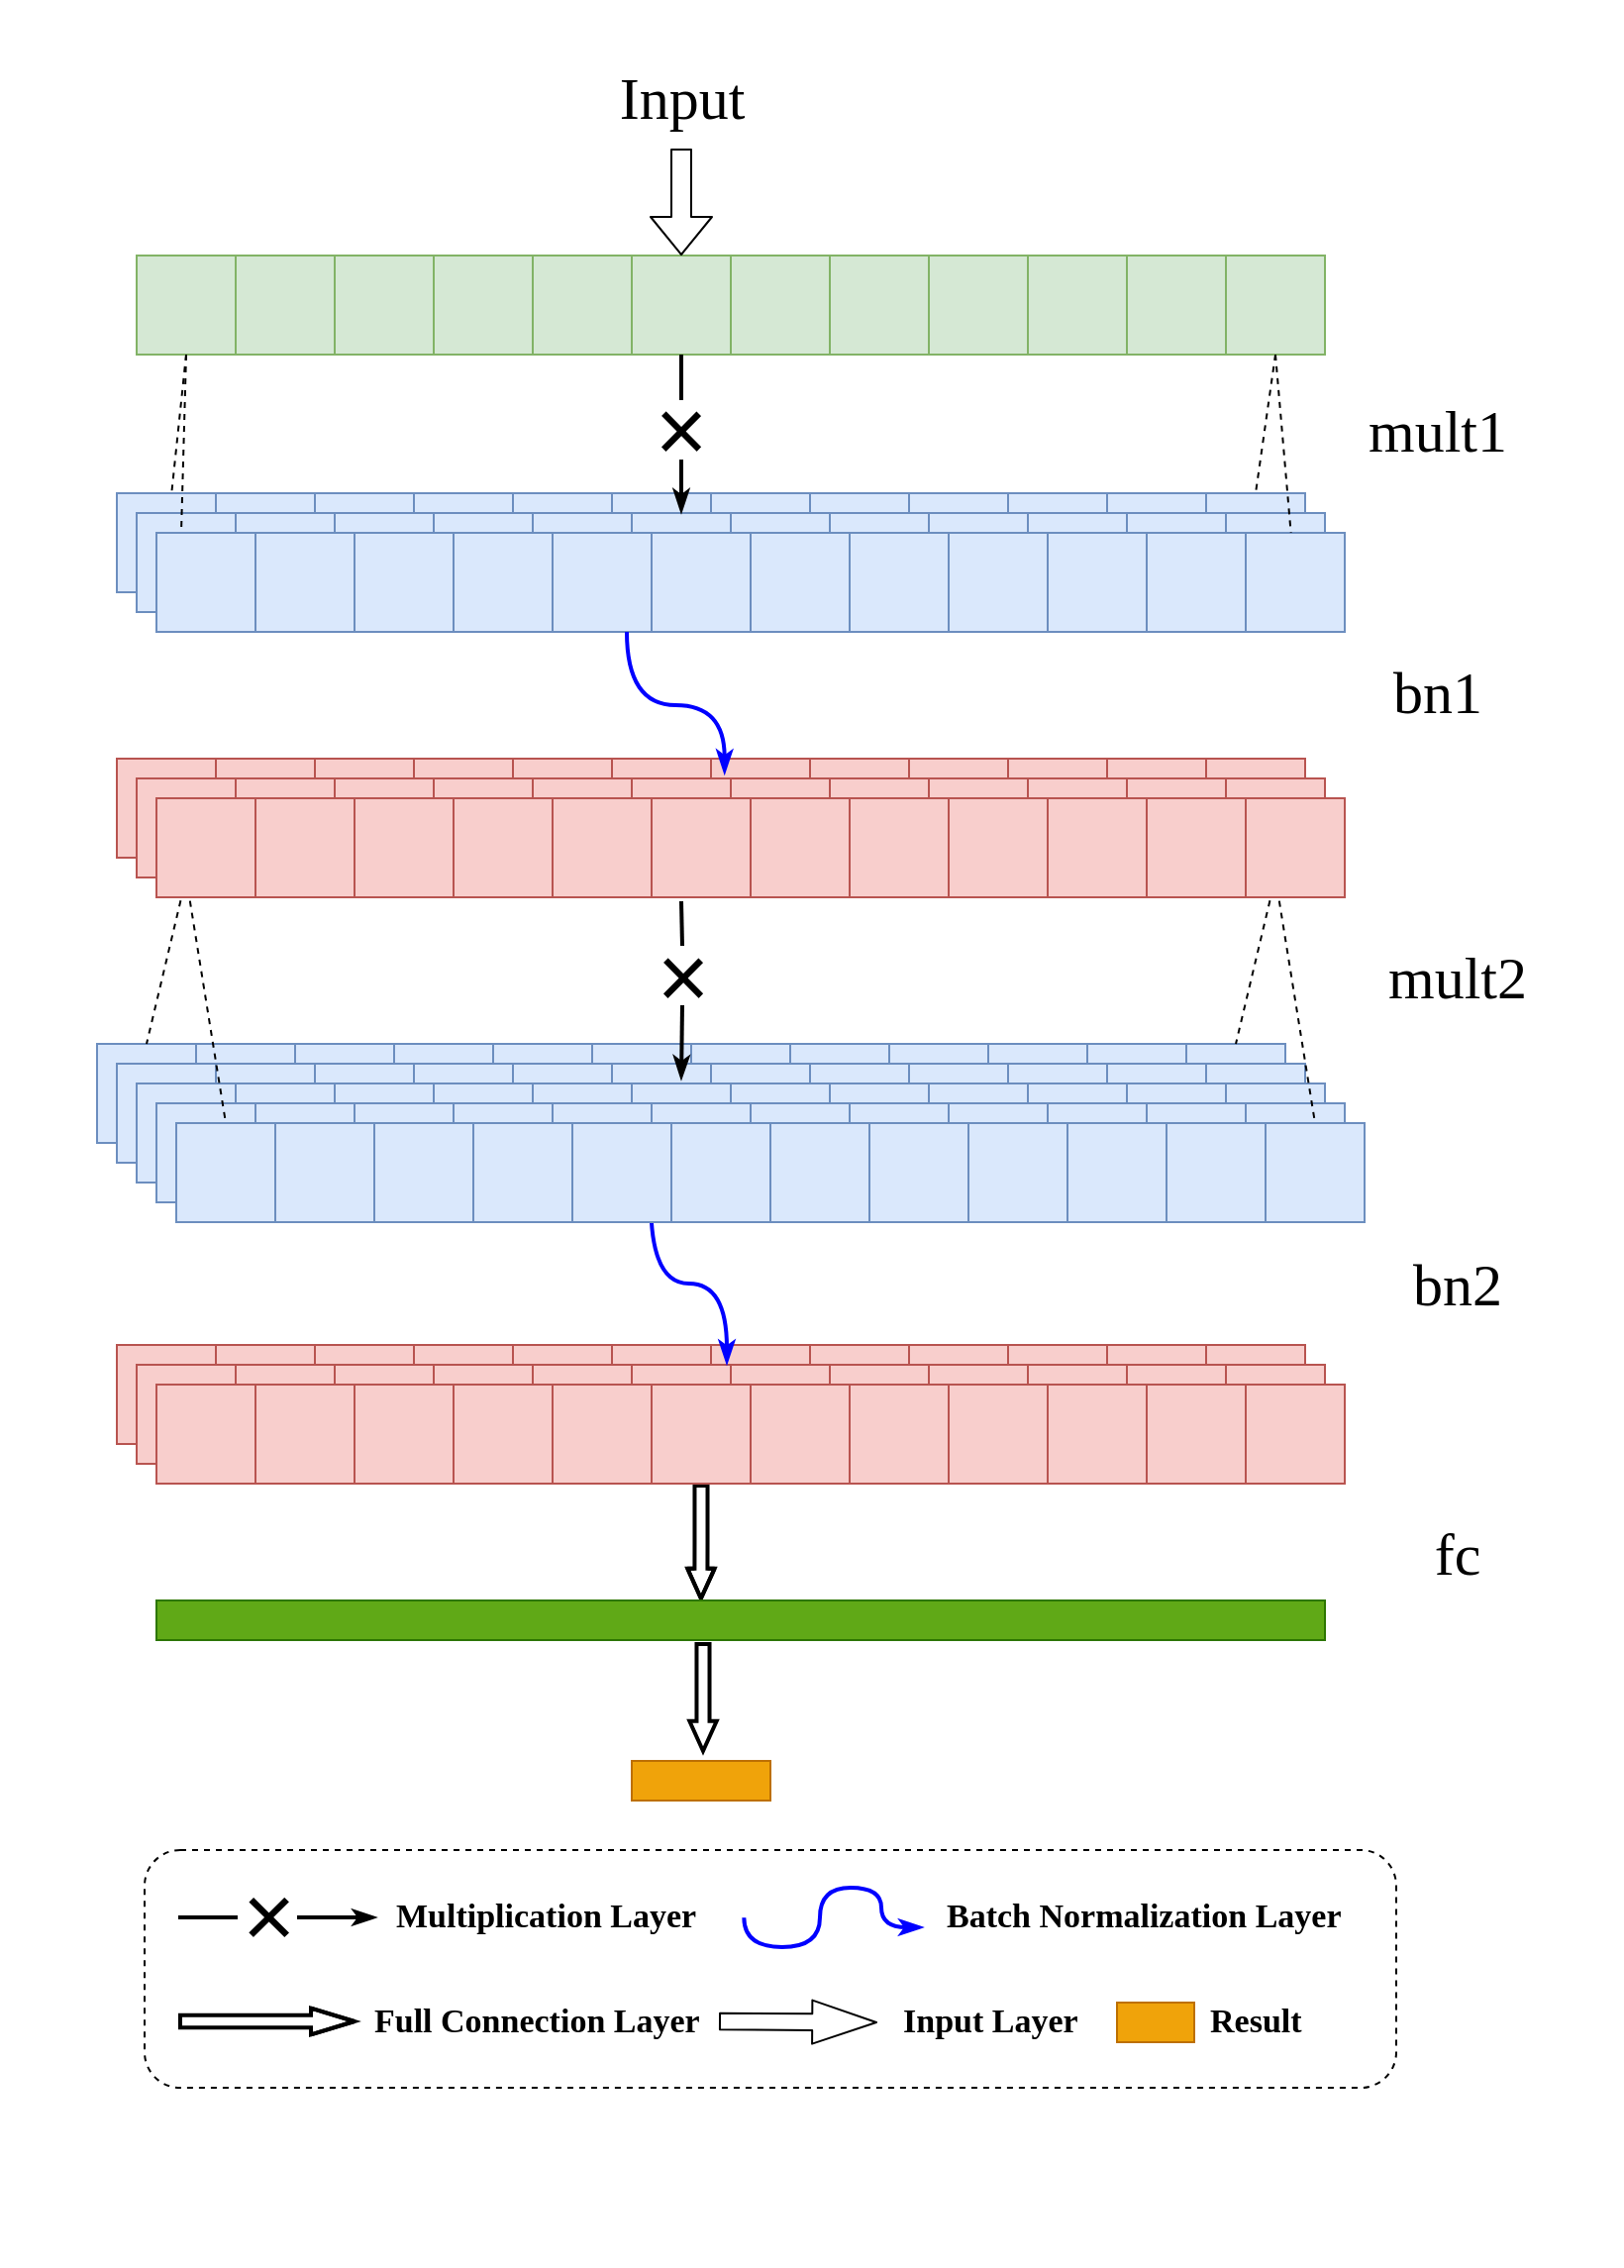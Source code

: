 <mxfile version="10.6.8" type="github"><diagram id="c7hvyxZpMTyw9HyhRXOh" name="Page-1"><mxGraphModel dx="3150" dy="1192" grid="1" gridSize="10" guides="1" tooltips="1" connect="1" arrows="1" fold="1" page="1" pageScale="1" pageWidth="827" pageHeight="1169" background="#FFFFFF" math="0" shadow="0"><root><mxCell id="0"/><mxCell id="1" parent="0"/><mxCell id="T_7J-F0nMoTV5mrIPpiA-1" value="" style="rounded=0;whiteSpace=wrap;html=1;fontFamily=Times New Roman;fontSize=30;align=center;strokeColor=none;" parent="1" vertex="1"><mxGeometry x="-823" y="15" width="819" height="1144" as="geometry"/></mxCell><mxCell id="bkXV8EflNTgjKdjGCSBv-1" value="" style="rounded=1;whiteSpace=wrap;html=1;dashed=1;" vertex="1" parent="1"><mxGeometry x="-750" y="949" width="632" height="120" as="geometry"/></mxCell><mxCell id="ElHOxTtJ9Sg_juSngrBW-545" value="" style="rounded=0;whiteSpace=wrap;html=1;fillColor=#dae8fc;strokeColor=#6c8ebf;" parent="1" vertex="1"><mxGeometry x="-774" y="542" width="50" height="50" as="geometry"/></mxCell><mxCell id="ElHOxTtJ9Sg_juSngrBW-546" value="" style="rounded=0;whiteSpace=wrap;html=1;fillColor=#dae8fc;strokeColor=#6c8ebf;" parent="1" vertex="1"><mxGeometry x="-724" y="542" width="50" height="50" as="geometry"/></mxCell><mxCell id="ElHOxTtJ9Sg_juSngrBW-547" value="" style="rounded=0;whiteSpace=wrap;html=1;fillColor=#dae8fc;strokeColor=#6c8ebf;" parent="1" vertex="1"><mxGeometry x="-674" y="542" width="50" height="50" as="geometry"/></mxCell><mxCell id="ElHOxTtJ9Sg_juSngrBW-548" value="" style="rounded=0;whiteSpace=wrap;html=1;fillColor=#dae8fc;strokeColor=#6c8ebf;" parent="1" vertex="1"><mxGeometry x="-624" y="542" width="50" height="50" as="geometry"/></mxCell><mxCell id="ElHOxTtJ9Sg_juSngrBW-549" value="" style="rounded=0;whiteSpace=wrap;html=1;fillColor=#dae8fc;strokeColor=#6c8ebf;" parent="1" vertex="1"><mxGeometry x="-574" y="542" width="50" height="50" as="geometry"/></mxCell><mxCell id="ElHOxTtJ9Sg_juSngrBW-550" value="" style="rounded=0;whiteSpace=wrap;html=1;fillColor=#dae8fc;strokeColor=#6c8ebf;" parent="1" vertex="1"><mxGeometry x="-524" y="542" width="50" height="50" as="geometry"/></mxCell><mxCell id="ElHOxTtJ9Sg_juSngrBW-551" value="" style="rounded=0;whiteSpace=wrap;html=1;fillColor=#dae8fc;strokeColor=#6c8ebf;" parent="1" vertex="1"><mxGeometry x="-474" y="542" width="50" height="50" as="geometry"/></mxCell><mxCell id="ElHOxTtJ9Sg_juSngrBW-552" value="" style="rounded=0;whiteSpace=wrap;html=1;fillColor=#dae8fc;strokeColor=#6c8ebf;" parent="1" vertex="1"><mxGeometry x="-424" y="542" width="50" height="50" as="geometry"/></mxCell><mxCell id="ElHOxTtJ9Sg_juSngrBW-553" value="" style="rounded=0;whiteSpace=wrap;html=1;fillColor=#dae8fc;strokeColor=#6c8ebf;" parent="1" vertex="1"><mxGeometry x="-374" y="542" width="50" height="50" as="geometry"/></mxCell><mxCell id="ElHOxTtJ9Sg_juSngrBW-554" value="" style="rounded=0;whiteSpace=wrap;html=1;fillColor=#dae8fc;strokeColor=#6c8ebf;" parent="1" vertex="1"><mxGeometry x="-324" y="542" width="50" height="50" as="geometry"/></mxCell><mxCell id="ElHOxTtJ9Sg_juSngrBW-555" value="" style="rounded=0;whiteSpace=wrap;html=1;fillColor=#dae8fc;strokeColor=#6c8ebf;" parent="1" vertex="1"><mxGeometry x="-274" y="542" width="50" height="50" as="geometry"/></mxCell><mxCell id="ElHOxTtJ9Sg_juSngrBW-556" value="" style="rounded=0;whiteSpace=wrap;html=1;fillColor=#dae8fc;strokeColor=#6c8ebf;" parent="1" vertex="1"><mxGeometry x="-224" y="542" width="50" height="50" as="geometry"/></mxCell><mxCell id="ElHOxTtJ9Sg_juSngrBW-255" style="edgeStyle=none;rounded=0;orthogonalLoop=1;jettySize=auto;html=1;exitX=0.5;exitY=1;exitDx=0;exitDy=0;entryX=0.5;entryY=0;entryDx=0;entryDy=0;endArrow=none;endFill=0;strokeWidth=1;fontSize=45;dashed=1;" parent="1" source="ElHOxTtJ9Sg_juSngrBW-233" edge="1" target="ElHOxTtJ9Sg_juSngrBW-556"><mxGeometry relative="1" as="geometry"><mxPoint x="-163.833" y="488.667" as="sourcePoint"/><mxPoint x="-183.833" y="613.667" as="targetPoint"/></mxGeometry></mxCell><mxCell id="ElHOxTtJ9Sg_juSngrBW-253" style="edgeStyle=none;rounded=0;orthogonalLoop=1;jettySize=auto;html=1;exitX=0.5;exitY=1;exitDx=0;exitDy=0;endArrow=none;endFill=0;strokeWidth=1;fontSize=45;dashed=1;entryX=0.5;entryY=0;entryDx=0;entryDy=0;" parent="1" source="ElHOxTtJ9Sg_juSngrBW-222" target="ElHOxTtJ9Sg_juSngrBW-545" edge="1"><mxGeometry relative="1" as="geometry"><mxPoint x="-709.333" y="503.667" as="sourcePoint"/><mxPoint x="-754" y="584" as="targetPoint"/></mxGeometry></mxCell><mxCell id="ElHOxTtJ9Sg_juSngrBW-71" style="edgeStyle=none;rounded=0;orthogonalLoop=1;jettySize=auto;html=1;exitX=0.5;exitY=1;exitDx=0;exitDy=0;dashed=1;endArrow=none;endFill=0;strokeWidth=1;fontSize=45;" parent="1" source="ElHOxTtJ9Sg_juSngrBW-1" target="ElHOxTtJ9Sg_juSngrBW-13" edge="1"><mxGeometry relative="1" as="geometry"/></mxCell><mxCell id="ElHOxTtJ9Sg_juSngrBW-1" value="" style="rounded=0;whiteSpace=wrap;html=1;fillColor=#d5e8d4;strokeColor=#82b366;" parent="1" vertex="1"><mxGeometry x="-754" y="144" width="50" height="50" as="geometry"/></mxCell><mxCell id="ElHOxTtJ9Sg_juSngrBW-2" value="" style="rounded=0;whiteSpace=wrap;html=1;fillColor=#d5e8d4;strokeColor=#82b366;" parent="1" vertex="1"><mxGeometry x="-704" y="144" width="50" height="50" as="geometry"/></mxCell><mxCell id="ElHOxTtJ9Sg_juSngrBW-3" value="" style="rounded=0;whiteSpace=wrap;html=1;fillColor=#d5e8d4;strokeColor=#82b366;" parent="1" vertex="1"><mxGeometry x="-654" y="144" width="50" height="50" as="geometry"/></mxCell><mxCell id="ElHOxTtJ9Sg_juSngrBW-4" value="" style="rounded=0;whiteSpace=wrap;html=1;fillColor=#d5e8d4;strokeColor=#82b366;" parent="1" vertex="1"><mxGeometry x="-604" y="144" width="50" height="50" as="geometry"/></mxCell><mxCell id="ElHOxTtJ9Sg_juSngrBW-5" value="" style="rounded=0;whiteSpace=wrap;html=1;fillColor=#d5e8d4;strokeColor=#82b366;" parent="1" vertex="1"><mxGeometry x="-554" y="144" width="50" height="50" as="geometry"/></mxCell><mxCell id="ElHOxTtJ9Sg_juSngrBW-6" value="" style="rounded=0;whiteSpace=wrap;html=1;fillColor=#d5e8d4;strokeColor=#82b366;" parent="1" vertex="1"><mxGeometry x="-504" y="144" width="50" height="50" as="geometry"/></mxCell><mxCell id="ElHOxTtJ9Sg_juSngrBW-7" value="" style="rounded=0;whiteSpace=wrap;html=1;fillColor=#d5e8d4;strokeColor=#82b366;" parent="1" vertex="1"><mxGeometry x="-454" y="144" width="50" height="50" as="geometry"/></mxCell><mxCell id="ElHOxTtJ9Sg_juSngrBW-8" value="" style="rounded=0;whiteSpace=wrap;html=1;fillColor=#d5e8d4;strokeColor=#82b366;" parent="1" vertex="1"><mxGeometry x="-404" y="144" width="50" height="50" as="geometry"/></mxCell><mxCell id="ElHOxTtJ9Sg_juSngrBW-9" value="" style="rounded=0;whiteSpace=wrap;html=1;fillColor=#d5e8d4;strokeColor=#82b366;" parent="1" vertex="1"><mxGeometry x="-354" y="144" width="50" height="50" as="geometry"/></mxCell><mxCell id="ElHOxTtJ9Sg_juSngrBW-10" value="" style="rounded=0;whiteSpace=wrap;html=1;fillColor=#d5e8d4;strokeColor=#82b366;" parent="1" vertex="1"><mxGeometry x="-304" y="144" width="50" height="50" as="geometry"/></mxCell><mxCell id="ElHOxTtJ9Sg_juSngrBW-11" value="" style="rounded=0;whiteSpace=wrap;html=1;fillColor=#d5e8d4;strokeColor=#82b366;" parent="1" vertex="1"><mxGeometry x="-254" y="144" width="50" height="50" as="geometry"/></mxCell><mxCell id="ElHOxTtJ9Sg_juSngrBW-73" style="edgeStyle=none;rounded=0;orthogonalLoop=1;jettySize=auto;html=1;exitX=0.5;exitY=1;exitDx=0;exitDy=0;entryX=0.5;entryY=0;entryDx=0;entryDy=0;dashed=1;endArrow=none;endFill=0;strokeWidth=1;fontSize=45;" parent="1" source="ElHOxTtJ9Sg_juSngrBW-12" target="ElHOxTtJ9Sg_juSngrBW-24" edge="1"><mxGeometry relative="1" as="geometry"/></mxCell><mxCell id="ElHOxTtJ9Sg_juSngrBW-12" value="" style="rounded=0;whiteSpace=wrap;html=1;fillColor=#d5e8d4;strokeColor=#82b366;" parent="1" vertex="1"><mxGeometry x="-204" y="144" width="50" height="50" as="geometry"/></mxCell><mxCell id="ElHOxTtJ9Sg_juSngrBW-13" value="" style="rounded=0;whiteSpace=wrap;html=1;fillColor=#dae8fc;strokeColor=#6c8ebf;" parent="1" vertex="1"><mxGeometry x="-764" y="264" width="50" height="50" as="geometry"/></mxCell><mxCell id="ElHOxTtJ9Sg_juSngrBW-14" value="" style="rounded=0;whiteSpace=wrap;html=1;fillColor=#dae8fc;strokeColor=#6c8ebf;" parent="1" vertex="1"><mxGeometry x="-714" y="264" width="50" height="50" as="geometry"/></mxCell><mxCell id="ElHOxTtJ9Sg_juSngrBW-15" value="" style="rounded=0;whiteSpace=wrap;html=1;fillColor=#dae8fc;strokeColor=#6c8ebf;" parent="1" vertex="1"><mxGeometry x="-664" y="264" width="50" height="50" as="geometry"/></mxCell><mxCell id="ElHOxTtJ9Sg_juSngrBW-16" value="" style="rounded=0;whiteSpace=wrap;html=1;fillColor=#dae8fc;strokeColor=#6c8ebf;" parent="1" vertex="1"><mxGeometry x="-614" y="264" width="50" height="50" as="geometry"/></mxCell><mxCell id="ElHOxTtJ9Sg_juSngrBW-17" value="" style="rounded=0;whiteSpace=wrap;html=1;fillColor=#dae8fc;strokeColor=#6c8ebf;" parent="1" vertex="1"><mxGeometry x="-564" y="264" width="50" height="50" as="geometry"/></mxCell><mxCell id="ElHOxTtJ9Sg_juSngrBW-18" value="" style="rounded=0;whiteSpace=wrap;html=1;fillColor=#dae8fc;strokeColor=#6c8ebf;" parent="1" vertex="1"><mxGeometry x="-514" y="264" width="50" height="50" as="geometry"/></mxCell><mxCell id="ElHOxTtJ9Sg_juSngrBW-19" value="" style="rounded=0;whiteSpace=wrap;html=1;fillColor=#dae8fc;strokeColor=#6c8ebf;" parent="1" vertex="1"><mxGeometry x="-464" y="264" width="50" height="50" as="geometry"/></mxCell><mxCell id="ElHOxTtJ9Sg_juSngrBW-20" value="" style="rounded=0;whiteSpace=wrap;html=1;fillColor=#dae8fc;strokeColor=#6c8ebf;" parent="1" vertex="1"><mxGeometry x="-414" y="264" width="50" height="50" as="geometry"/></mxCell><mxCell id="ElHOxTtJ9Sg_juSngrBW-21" value="" style="rounded=0;whiteSpace=wrap;html=1;fillColor=#dae8fc;strokeColor=#6c8ebf;" parent="1" vertex="1"><mxGeometry x="-364" y="264" width="50" height="50" as="geometry"/></mxCell><mxCell id="ElHOxTtJ9Sg_juSngrBW-22" value="" style="rounded=0;whiteSpace=wrap;html=1;fillColor=#dae8fc;strokeColor=#6c8ebf;" parent="1" vertex="1"><mxGeometry x="-314" y="264" width="50" height="50" as="geometry"/></mxCell><mxCell id="ElHOxTtJ9Sg_juSngrBW-23" value="" style="rounded=0;whiteSpace=wrap;html=1;fillColor=#dae8fc;strokeColor=#6c8ebf;" parent="1" vertex="1"><mxGeometry x="-264" y="264" width="50" height="50" as="geometry"/></mxCell><mxCell id="ElHOxTtJ9Sg_juSngrBW-24" value="" style="rounded=0;whiteSpace=wrap;html=1;fillColor=#dae8fc;strokeColor=#6c8ebf;" parent="1" vertex="1"><mxGeometry x="-214" y="264" width="50" height="50" as="geometry"/></mxCell><mxCell id="ElHOxTtJ9Sg_juSngrBW-25" value="" style="rounded=0;whiteSpace=wrap;html=1;fillColor=#dae8fc;strokeColor=#6c8ebf;" parent="1" vertex="1"><mxGeometry x="-754" y="274" width="50" height="50" as="geometry"/></mxCell><mxCell id="ElHOxTtJ9Sg_juSngrBW-26" value="" style="rounded=0;whiteSpace=wrap;html=1;fillColor=#dae8fc;strokeColor=#6c8ebf;" parent="1" vertex="1"><mxGeometry x="-704" y="274" width="50" height="50" as="geometry"/></mxCell><mxCell id="ElHOxTtJ9Sg_juSngrBW-27" value="" style="rounded=0;whiteSpace=wrap;html=1;fillColor=#dae8fc;strokeColor=#6c8ebf;" parent="1" vertex="1"><mxGeometry x="-654" y="274" width="50" height="50" as="geometry"/></mxCell><mxCell id="ElHOxTtJ9Sg_juSngrBW-28" value="" style="rounded=0;whiteSpace=wrap;html=1;fillColor=#dae8fc;strokeColor=#6c8ebf;" parent="1" vertex="1"><mxGeometry x="-604" y="274" width="50" height="50" as="geometry"/></mxCell><mxCell id="ElHOxTtJ9Sg_juSngrBW-29" value="" style="rounded=0;whiteSpace=wrap;html=1;fillColor=#dae8fc;strokeColor=#6c8ebf;" parent="1" vertex="1"><mxGeometry x="-554" y="274" width="50" height="50" as="geometry"/></mxCell><mxCell id="ElHOxTtJ9Sg_juSngrBW-30" value="" style="rounded=0;whiteSpace=wrap;html=1;fillColor=#dae8fc;strokeColor=#6c8ebf;" parent="1" vertex="1"><mxGeometry x="-504" y="274" width="50" height="50" as="geometry"/></mxCell><mxCell id="ElHOxTtJ9Sg_juSngrBW-31" value="" style="rounded=0;whiteSpace=wrap;html=1;fillColor=#dae8fc;strokeColor=#6c8ebf;" parent="1" vertex="1"><mxGeometry x="-454" y="274" width="50" height="50" as="geometry"/></mxCell><mxCell id="ElHOxTtJ9Sg_juSngrBW-32" value="" style="rounded=0;whiteSpace=wrap;html=1;fillColor=#dae8fc;strokeColor=#6c8ebf;" parent="1" vertex="1"><mxGeometry x="-404" y="274" width="50" height="50" as="geometry"/></mxCell><mxCell id="ElHOxTtJ9Sg_juSngrBW-33" value="" style="rounded=0;whiteSpace=wrap;html=1;fillColor=#dae8fc;strokeColor=#6c8ebf;" parent="1" vertex="1"><mxGeometry x="-354" y="274" width="50" height="50" as="geometry"/></mxCell><mxCell id="ElHOxTtJ9Sg_juSngrBW-34" value="" style="rounded=0;whiteSpace=wrap;html=1;fillColor=#dae8fc;strokeColor=#6c8ebf;" parent="1" vertex="1"><mxGeometry x="-304" y="274" width="50" height="50" as="geometry"/></mxCell><mxCell id="ElHOxTtJ9Sg_juSngrBW-35" value="" style="rounded=0;whiteSpace=wrap;html=1;fillColor=#dae8fc;strokeColor=#6c8ebf;" parent="1" vertex="1"><mxGeometry x="-254" y="274" width="50" height="50" as="geometry"/></mxCell><mxCell id="ElHOxTtJ9Sg_juSngrBW-36" value="" style="rounded=0;whiteSpace=wrap;html=1;fillColor=#dae8fc;strokeColor=#6c8ebf;" parent="1" vertex="1"><mxGeometry x="-204" y="274" width="50" height="50" as="geometry"/></mxCell><mxCell id="ElHOxTtJ9Sg_juSngrBW-37" value="" style="rounded=0;whiteSpace=wrap;html=1;fillColor=#dae8fc;strokeColor=#6c8ebf;" parent="1" vertex="1"><mxGeometry x="-744" y="284" width="50" height="50" as="geometry"/></mxCell><mxCell id="ElHOxTtJ9Sg_juSngrBW-38" value="" style="rounded=0;whiteSpace=wrap;html=1;fillColor=#dae8fc;strokeColor=#6c8ebf;" parent="1" vertex="1"><mxGeometry x="-694" y="284" width="50" height="50" as="geometry"/></mxCell><mxCell id="ElHOxTtJ9Sg_juSngrBW-39" value="" style="rounded=0;whiteSpace=wrap;html=1;fillColor=#dae8fc;strokeColor=#6c8ebf;" parent="1" vertex="1"><mxGeometry x="-644" y="284" width="50" height="50" as="geometry"/></mxCell><mxCell id="ElHOxTtJ9Sg_juSngrBW-40" value="" style="rounded=0;whiteSpace=wrap;html=1;fillColor=#dae8fc;strokeColor=#6c8ebf;" parent="1" vertex="1"><mxGeometry x="-594" y="284" width="50" height="50" as="geometry"/></mxCell><mxCell id="ElHOxTtJ9Sg_juSngrBW-41" value="" style="rounded=0;whiteSpace=wrap;html=1;fillColor=#dae8fc;strokeColor=#6c8ebf;" parent="1" vertex="1"><mxGeometry x="-544" y="284" width="50" height="50" as="geometry"/></mxCell><mxCell id="ElHOxTtJ9Sg_juSngrBW-42" value="" style="rounded=0;whiteSpace=wrap;html=1;fillColor=#dae8fc;strokeColor=#6c8ebf;" parent="1" vertex="1"><mxGeometry x="-494" y="284" width="50" height="50" as="geometry"/></mxCell><mxCell id="ElHOxTtJ9Sg_juSngrBW-43" value="" style="rounded=0;whiteSpace=wrap;html=1;fillColor=#dae8fc;strokeColor=#6c8ebf;" parent="1" vertex="1"><mxGeometry x="-444" y="284" width="50" height="50" as="geometry"/></mxCell><mxCell id="ElHOxTtJ9Sg_juSngrBW-44" value="" style="rounded=0;whiteSpace=wrap;html=1;fillColor=#dae8fc;strokeColor=#6c8ebf;" parent="1" vertex="1"><mxGeometry x="-394" y="284" width="50" height="50" as="geometry"/></mxCell><mxCell id="ElHOxTtJ9Sg_juSngrBW-45" value="" style="rounded=0;whiteSpace=wrap;html=1;fillColor=#dae8fc;strokeColor=#6c8ebf;" parent="1" vertex="1"><mxGeometry x="-344" y="284" width="50" height="50" as="geometry"/></mxCell><mxCell id="ElHOxTtJ9Sg_juSngrBW-46" value="" style="rounded=0;whiteSpace=wrap;html=1;fillColor=#dae8fc;strokeColor=#6c8ebf;" parent="1" vertex="1"><mxGeometry x="-294" y="284" width="50" height="50" as="geometry"/></mxCell><mxCell id="ElHOxTtJ9Sg_juSngrBW-47" value="" style="rounded=0;whiteSpace=wrap;html=1;fillColor=#dae8fc;strokeColor=#6c8ebf;" parent="1" vertex="1"><mxGeometry x="-244" y="284" width="50" height="50" as="geometry"/></mxCell><mxCell id="ElHOxTtJ9Sg_juSngrBW-48" value="" style="rounded=0;whiteSpace=wrap;html=1;fillColor=#dae8fc;strokeColor=#6c8ebf;" parent="1" vertex="1"><mxGeometry x="-194" y="284" width="50" height="50" as="geometry"/></mxCell><mxCell id="ElHOxTtJ9Sg_juSngrBW-69" style="edgeStyle=none;rounded=0;orthogonalLoop=1;jettySize=auto;html=1;exitX=0.5;exitY=1;exitDx=0;exitDy=0;entryX=0.5;entryY=0;entryDx=0;entryDy=0;fontSize=45;endArrow=classicThin;endFill=1;strokeWidth=2;" parent="1" source="ElHOxTtJ9Sg_juSngrBW-49" target="ElHOxTtJ9Sg_juSngrBW-30" edge="1"><mxGeometry relative="1" as="geometry"/></mxCell><mxCell id="ElHOxTtJ9Sg_juSngrBW-49" value="×" style="rounded=0;whiteSpace=wrap;html=1;textDirection=ltr;labelPosition=center;verticalLabelPosition=middle;align=center;verticalAlign=middle;fontSize=45;strokeColor=none;" parent="1" vertex="1"><mxGeometry x="-494" y="217" width="30" height="30" as="geometry"/></mxCell><mxCell id="ElHOxTtJ9Sg_juSngrBW-67" value="" style="endArrow=none;html=1;fontSize=45;entryX=0.5;entryY=1;entryDx=0;entryDy=0;exitX=0.5;exitY=0;exitDx=0;exitDy=0;strokeWidth=2;" parent="1" source="ElHOxTtJ9Sg_juSngrBW-49" target="ElHOxTtJ9Sg_juSngrBW-6" edge="1"><mxGeometry width="50" height="50" relative="1" as="geometry"><mxPoint x="-764" y="444" as="sourcePoint"/><mxPoint x="-714" y="394" as="targetPoint"/></mxGeometry></mxCell><mxCell id="ElHOxTtJ9Sg_juSngrBW-70" style="edgeStyle=none;rounded=0;orthogonalLoop=1;jettySize=auto;html=1;exitX=0.5;exitY=1;exitDx=0;exitDy=0;entryX=0.25;entryY=0;entryDx=0;entryDy=0;endArrow=none;endFill=0;strokeWidth=1;fontSize=45;dashed=1;" parent="1" source="ElHOxTtJ9Sg_juSngrBW-1" target="ElHOxTtJ9Sg_juSngrBW-37" edge="1"><mxGeometry relative="1" as="geometry"/></mxCell><mxCell id="ElHOxTtJ9Sg_juSngrBW-72" style="edgeStyle=none;rounded=0;orthogonalLoop=1;jettySize=auto;html=1;exitX=0.5;exitY=1;exitDx=0;exitDy=0;dashed=1;endArrow=none;endFill=0;strokeWidth=1;fontSize=45;" parent="1" source="ElHOxTtJ9Sg_juSngrBW-12" target="ElHOxTtJ9Sg_juSngrBW-48" edge="1"><mxGeometry relative="1" as="geometry"/></mxCell><mxCell id="ElHOxTtJ9Sg_juSngrBW-136" value="×" style="rounded=0;whiteSpace=wrap;html=1;textDirection=ltr;labelPosition=center;verticalLabelPosition=middle;align=center;verticalAlign=middle;fontSize=45;strokeColor=none;" parent="1" vertex="1"><mxGeometry x="-493.5" y="492.5" width="30" height="30" as="geometry"/></mxCell><mxCell id="ElHOxTtJ9Sg_juSngrBW-210" value="" style="rounded=0;whiteSpace=wrap;html=1;fillColor=#f8cecc;strokeColor=#b85450;" parent="1" vertex="1"><mxGeometry x="-764" y="398" width="50" height="50" as="geometry"/></mxCell><mxCell id="ElHOxTtJ9Sg_juSngrBW-211" value="" style="rounded=0;whiteSpace=wrap;html=1;fillColor=#f8cecc;strokeColor=#b85450;" parent="1" vertex="1"><mxGeometry x="-714" y="398" width="50" height="50" as="geometry"/></mxCell><mxCell id="ElHOxTtJ9Sg_juSngrBW-212" value="" style="rounded=0;whiteSpace=wrap;html=1;fillColor=#f8cecc;strokeColor=#b85450;" parent="1" vertex="1"><mxGeometry x="-664" y="398" width="50" height="50" as="geometry"/></mxCell><mxCell id="ElHOxTtJ9Sg_juSngrBW-213" value="" style="rounded=0;whiteSpace=wrap;html=1;fillColor=#f8cecc;strokeColor=#b85450;" parent="1" vertex="1"><mxGeometry x="-614" y="398" width="50" height="50" as="geometry"/></mxCell><mxCell id="ElHOxTtJ9Sg_juSngrBW-214" value="" style="rounded=0;whiteSpace=wrap;html=1;fillColor=#f8cecc;strokeColor=#b85450;" parent="1" vertex="1"><mxGeometry x="-564" y="398" width="50" height="50" as="geometry"/></mxCell><mxCell id="ElHOxTtJ9Sg_juSngrBW-215" value="" style="rounded=0;whiteSpace=wrap;html=1;fillColor=#f8cecc;strokeColor=#b85450;" parent="1" vertex="1"><mxGeometry x="-514" y="398" width="50" height="50" as="geometry"/></mxCell><mxCell id="ElHOxTtJ9Sg_juSngrBW-216" value="" style="rounded=0;whiteSpace=wrap;html=1;fillColor=#f8cecc;strokeColor=#b85450;" parent="1" vertex="1"><mxGeometry x="-464" y="398" width="50" height="50" as="geometry"/></mxCell><mxCell id="ElHOxTtJ9Sg_juSngrBW-217" value="" style="rounded=0;whiteSpace=wrap;html=1;fillColor=#f8cecc;strokeColor=#b85450;" parent="1" vertex="1"><mxGeometry x="-414" y="398" width="50" height="50" as="geometry"/></mxCell><mxCell id="ElHOxTtJ9Sg_juSngrBW-218" value="" style="rounded=0;whiteSpace=wrap;html=1;fillColor=#f8cecc;strokeColor=#b85450;" parent="1" vertex="1"><mxGeometry x="-364" y="398" width="50" height="50" as="geometry"/></mxCell><mxCell id="ElHOxTtJ9Sg_juSngrBW-219" value="" style="rounded=0;whiteSpace=wrap;html=1;fillColor=#f8cecc;strokeColor=#b85450;" parent="1" vertex="1"><mxGeometry x="-314" y="398" width="50" height="50" as="geometry"/></mxCell><mxCell id="ElHOxTtJ9Sg_juSngrBW-220" value="" style="rounded=0;whiteSpace=wrap;html=1;fillColor=#f8cecc;strokeColor=#b85450;" parent="1" vertex="1"><mxGeometry x="-264" y="398" width="50" height="50" as="geometry"/></mxCell><mxCell id="ElHOxTtJ9Sg_juSngrBW-221" value="" style="rounded=0;whiteSpace=wrap;html=1;fillColor=#f8cecc;strokeColor=#b85450;" parent="1" vertex="1"><mxGeometry x="-214" y="398" width="50" height="50" as="geometry"/></mxCell><mxCell id="ElHOxTtJ9Sg_juSngrBW-222" value="" style="rounded=0;whiteSpace=wrap;html=1;fillColor=#f8cecc;strokeColor=#b85450;" parent="1" vertex="1"><mxGeometry x="-754" y="408" width="50" height="50" as="geometry"/></mxCell><mxCell id="ElHOxTtJ9Sg_juSngrBW-223" value="" style="rounded=0;whiteSpace=wrap;html=1;fillColor=#f8cecc;strokeColor=#b85450;" parent="1" vertex="1"><mxGeometry x="-704" y="408" width="50" height="50" as="geometry"/></mxCell><mxCell id="ElHOxTtJ9Sg_juSngrBW-224" value="" style="rounded=0;whiteSpace=wrap;html=1;fillColor=#f8cecc;strokeColor=#b85450;" parent="1" vertex="1"><mxGeometry x="-654" y="408" width="50" height="50" as="geometry"/></mxCell><mxCell id="ElHOxTtJ9Sg_juSngrBW-225" value="" style="rounded=0;whiteSpace=wrap;html=1;fillColor=#f8cecc;strokeColor=#b85450;" parent="1" vertex="1"><mxGeometry x="-604" y="408" width="50" height="50" as="geometry"/></mxCell><mxCell id="ElHOxTtJ9Sg_juSngrBW-226" value="" style="rounded=0;whiteSpace=wrap;html=1;fillColor=#f8cecc;strokeColor=#b85450;" parent="1" vertex="1"><mxGeometry x="-554" y="408" width="50" height="50" as="geometry"/></mxCell><mxCell id="ElHOxTtJ9Sg_juSngrBW-227" value="" style="rounded=0;whiteSpace=wrap;html=1;fillColor=#f8cecc;strokeColor=#b85450;" parent="1" vertex="1"><mxGeometry x="-504" y="408" width="50" height="50" as="geometry"/></mxCell><mxCell id="ElHOxTtJ9Sg_juSngrBW-228" value="" style="rounded=0;whiteSpace=wrap;html=1;fillColor=#f8cecc;strokeColor=#b85450;" parent="1" vertex="1"><mxGeometry x="-454" y="408" width="50" height="50" as="geometry"/></mxCell><mxCell id="ElHOxTtJ9Sg_juSngrBW-229" value="" style="rounded=0;whiteSpace=wrap;html=1;fillColor=#f8cecc;strokeColor=#b85450;" parent="1" vertex="1"><mxGeometry x="-404" y="408" width="50" height="50" as="geometry"/></mxCell><mxCell id="ElHOxTtJ9Sg_juSngrBW-230" value="" style="rounded=0;whiteSpace=wrap;html=1;fillColor=#f8cecc;strokeColor=#b85450;" parent="1" vertex="1"><mxGeometry x="-354" y="408" width="50" height="50" as="geometry"/></mxCell><mxCell id="ElHOxTtJ9Sg_juSngrBW-231" value="" style="rounded=0;whiteSpace=wrap;html=1;fillColor=#f8cecc;strokeColor=#b85450;" parent="1" vertex="1"><mxGeometry x="-304" y="408" width="50" height="50" as="geometry"/></mxCell><mxCell id="ElHOxTtJ9Sg_juSngrBW-232" value="" style="rounded=0;whiteSpace=wrap;html=1;fillColor=#f8cecc;strokeColor=#b85450;" parent="1" vertex="1"><mxGeometry x="-254" y="408" width="50" height="50" as="geometry"/></mxCell><mxCell id="ElHOxTtJ9Sg_juSngrBW-233" value="" style="rounded=0;whiteSpace=wrap;html=1;fillColor=#f8cecc;strokeColor=#b85450;" parent="1" vertex="1"><mxGeometry x="-204" y="408" width="50" height="50" as="geometry"/></mxCell><mxCell id="ElHOxTtJ9Sg_juSngrBW-235" value="" style="rounded=0;whiteSpace=wrap;html=1;fillColor=#f8cecc;strokeColor=#b85450;" parent="1" vertex="1"><mxGeometry x="-694" y="418" width="50" height="50" as="geometry"/></mxCell><mxCell id="ElHOxTtJ9Sg_juSngrBW-236" value="" style="rounded=0;whiteSpace=wrap;html=1;fillColor=#f8cecc;strokeColor=#b85450;" parent="1" vertex="1"><mxGeometry x="-644" y="418" width="50" height="50" as="geometry"/></mxCell><mxCell id="ElHOxTtJ9Sg_juSngrBW-237" value="" style="rounded=0;whiteSpace=wrap;html=1;fillColor=#f8cecc;strokeColor=#b85450;" parent="1" vertex="1"><mxGeometry x="-594" y="418" width="50" height="50" as="geometry"/></mxCell><mxCell id="ElHOxTtJ9Sg_juSngrBW-238" value="" style="rounded=0;whiteSpace=wrap;html=1;fillColor=#f8cecc;strokeColor=#b85450;" parent="1" vertex="1"><mxGeometry x="-544" y="418" width="50" height="50" as="geometry"/></mxCell><mxCell id="ElHOxTtJ9Sg_juSngrBW-239" value="" style="rounded=0;whiteSpace=wrap;html=1;fillColor=#f8cecc;strokeColor=#b85450;" parent="1" vertex="1"><mxGeometry x="-494" y="418" width="50" height="50" as="geometry"/></mxCell><mxCell id="ElHOxTtJ9Sg_juSngrBW-240" value="" style="rounded=0;whiteSpace=wrap;html=1;fillColor=#f8cecc;strokeColor=#b85450;" parent="1" vertex="1"><mxGeometry x="-444" y="418" width="50" height="50" as="geometry"/></mxCell><mxCell id="ElHOxTtJ9Sg_juSngrBW-241" value="" style="rounded=0;whiteSpace=wrap;html=1;fillColor=#f8cecc;strokeColor=#b85450;" parent="1" vertex="1"><mxGeometry x="-394" y="418" width="50" height="50" as="geometry"/></mxCell><mxCell id="ElHOxTtJ9Sg_juSngrBW-242" value="" style="rounded=0;whiteSpace=wrap;html=1;fillColor=#f8cecc;strokeColor=#b85450;" parent="1" vertex="1"><mxGeometry x="-344" y="418" width="50" height="50" as="geometry"/></mxCell><mxCell id="ElHOxTtJ9Sg_juSngrBW-243" value="" style="rounded=0;whiteSpace=wrap;html=1;fillColor=#f8cecc;strokeColor=#b85450;" parent="1" vertex="1"><mxGeometry x="-294" y="418" width="50" height="50" as="geometry"/></mxCell><mxCell id="ElHOxTtJ9Sg_juSngrBW-244" value="" style="rounded=0;whiteSpace=wrap;html=1;fillColor=#f8cecc;strokeColor=#b85450;" parent="1" vertex="1"><mxGeometry x="-244" y="418" width="50" height="50" as="geometry"/></mxCell><mxCell id="ElHOxTtJ9Sg_juSngrBW-137" value="" style="endArrow=none;html=1;fontSize=45;exitX=0.5;exitY=0;exitDx=0;exitDy=0;strokeWidth=2;" parent="1" source="ElHOxTtJ9Sg_juSngrBW-136" edge="1"><mxGeometry width="50" height="50" relative="1" as="geometry"><mxPoint x="-764" y="744" as="sourcePoint"/><mxPoint x="-479" y="470" as="targetPoint"/></mxGeometry></mxCell><mxCell id="ElHOxTtJ9Sg_juSngrBW-256" value="mult1" style="rounded=0;whiteSpace=wrap;html=1;fontSize=30;align=center;strokeColor=none;fontFamily=Times New Roman;" parent="1" vertex="1"><mxGeometry x="-144" y="208" width="94" height="48" as="geometry"/></mxCell><mxCell id="ElHOxTtJ9Sg_juSngrBW-260" value="mult2" style="rounded=0;whiteSpace=wrap;html=1;fontSize=30;align=center;strokeColor=none;fontFamily=Times New Roman;" parent="1" vertex="1"><mxGeometry x="-134" y="483.5" width="94" height="48" as="geometry"/></mxCell><mxCell id="ElHOxTtJ9Sg_juSngrBW-261" value="bn1" style="rounded=0;whiteSpace=wrap;html=1;fontSize=30;align=center;strokeColor=none;fontFamily=Times New Roman;" parent="1" vertex="1"><mxGeometry x="-144" y="340" width="94" height="48" as="geometry"/></mxCell><mxCell id="ElHOxTtJ9Sg_juSngrBW-472" value="" style="rounded=0;whiteSpace=wrap;html=1;fillColor=#dae8fc;strokeColor=#6c8ebf;" parent="1" vertex="1"><mxGeometry x="-764" y="552" width="50" height="50" as="geometry"/></mxCell><mxCell id="ElHOxTtJ9Sg_juSngrBW-473" value="" style="rounded=0;whiteSpace=wrap;html=1;fillColor=#dae8fc;strokeColor=#6c8ebf;" parent="1" vertex="1"><mxGeometry x="-714" y="552" width="50" height="50" as="geometry"/></mxCell><mxCell id="ElHOxTtJ9Sg_juSngrBW-474" value="" style="rounded=0;whiteSpace=wrap;html=1;fillColor=#dae8fc;strokeColor=#6c8ebf;" parent="1" vertex="1"><mxGeometry x="-664" y="552" width="50" height="50" as="geometry"/></mxCell><mxCell id="ElHOxTtJ9Sg_juSngrBW-475" value="" style="rounded=0;whiteSpace=wrap;html=1;fillColor=#dae8fc;strokeColor=#6c8ebf;" parent="1" vertex="1"><mxGeometry x="-614" y="552" width="50" height="50" as="geometry"/></mxCell><mxCell id="ElHOxTtJ9Sg_juSngrBW-476" value="" style="rounded=0;whiteSpace=wrap;html=1;fillColor=#dae8fc;strokeColor=#6c8ebf;" parent="1" vertex="1"><mxGeometry x="-564" y="552" width="50" height="50" as="geometry"/></mxCell><mxCell id="ElHOxTtJ9Sg_juSngrBW-477" value="" style="rounded=0;whiteSpace=wrap;html=1;fillColor=#dae8fc;strokeColor=#6c8ebf;" parent="1" vertex="1"><mxGeometry x="-514" y="552" width="50" height="50" as="geometry"/></mxCell><mxCell id="ElHOxTtJ9Sg_juSngrBW-478" value="" style="rounded=0;whiteSpace=wrap;html=1;fillColor=#dae8fc;strokeColor=#6c8ebf;" parent="1" vertex="1"><mxGeometry x="-464" y="552" width="50" height="50" as="geometry"/></mxCell><mxCell id="ElHOxTtJ9Sg_juSngrBW-479" value="" style="rounded=0;whiteSpace=wrap;html=1;fillColor=#dae8fc;strokeColor=#6c8ebf;" parent="1" vertex="1"><mxGeometry x="-414" y="552" width="50" height="50" as="geometry"/></mxCell><mxCell id="ElHOxTtJ9Sg_juSngrBW-480" value="" style="rounded=0;whiteSpace=wrap;html=1;fillColor=#dae8fc;strokeColor=#6c8ebf;" parent="1" vertex="1"><mxGeometry x="-364" y="552" width="50" height="50" as="geometry"/></mxCell><mxCell id="ElHOxTtJ9Sg_juSngrBW-481" value="" style="rounded=0;whiteSpace=wrap;html=1;fillColor=#dae8fc;strokeColor=#6c8ebf;" parent="1" vertex="1"><mxGeometry x="-314" y="552" width="50" height="50" as="geometry"/></mxCell><mxCell id="ElHOxTtJ9Sg_juSngrBW-482" value="" style="rounded=0;whiteSpace=wrap;html=1;fillColor=#dae8fc;strokeColor=#6c8ebf;" parent="1" vertex="1"><mxGeometry x="-264" y="552" width="50" height="50" as="geometry"/></mxCell><mxCell id="ElHOxTtJ9Sg_juSngrBW-483" value="" style="rounded=0;whiteSpace=wrap;html=1;fillColor=#dae8fc;strokeColor=#6c8ebf;" parent="1" vertex="1"><mxGeometry x="-214" y="552" width="50" height="50" as="geometry"/></mxCell><mxCell id="ElHOxTtJ9Sg_juSngrBW-484" value="" style="rounded=0;whiteSpace=wrap;html=1;fillColor=#dae8fc;strokeColor=#6c8ebf;" parent="1" vertex="1"><mxGeometry x="-754" y="562" width="50" height="50" as="geometry"/></mxCell><mxCell id="ElHOxTtJ9Sg_juSngrBW-485" value="" style="rounded=0;whiteSpace=wrap;html=1;fillColor=#dae8fc;strokeColor=#6c8ebf;" parent="1" vertex="1"><mxGeometry x="-704" y="562" width="50" height="50" as="geometry"/></mxCell><mxCell id="ElHOxTtJ9Sg_juSngrBW-486" value="" style="rounded=0;whiteSpace=wrap;html=1;fillColor=#dae8fc;strokeColor=#6c8ebf;" parent="1" vertex="1"><mxGeometry x="-654" y="562" width="50" height="50" as="geometry"/></mxCell><mxCell id="ElHOxTtJ9Sg_juSngrBW-487" value="" style="rounded=0;whiteSpace=wrap;html=1;fillColor=#dae8fc;strokeColor=#6c8ebf;" parent="1" vertex="1"><mxGeometry x="-604" y="562" width="50" height="50" as="geometry"/></mxCell><mxCell id="ElHOxTtJ9Sg_juSngrBW-488" value="" style="rounded=0;whiteSpace=wrap;html=1;fillColor=#dae8fc;strokeColor=#6c8ebf;" parent="1" vertex="1"><mxGeometry x="-554" y="562" width="50" height="50" as="geometry"/></mxCell><mxCell id="ElHOxTtJ9Sg_juSngrBW-489" value="" style="rounded=0;whiteSpace=wrap;html=1;fillColor=#dae8fc;strokeColor=#6c8ebf;" parent="1" vertex="1"><mxGeometry x="-504" y="562" width="50" height="50" as="geometry"/></mxCell><mxCell id="ElHOxTtJ9Sg_juSngrBW-490" value="" style="rounded=0;whiteSpace=wrap;html=1;fillColor=#dae8fc;strokeColor=#6c8ebf;" parent="1" vertex="1"><mxGeometry x="-454" y="562" width="50" height="50" as="geometry"/></mxCell><mxCell id="ElHOxTtJ9Sg_juSngrBW-491" value="" style="rounded=0;whiteSpace=wrap;html=1;fillColor=#dae8fc;strokeColor=#6c8ebf;" parent="1" vertex="1"><mxGeometry x="-404" y="562" width="50" height="50" as="geometry"/></mxCell><mxCell id="ElHOxTtJ9Sg_juSngrBW-492" value="" style="rounded=0;whiteSpace=wrap;html=1;fillColor=#dae8fc;strokeColor=#6c8ebf;" parent="1" vertex="1"><mxGeometry x="-354" y="562" width="50" height="50" as="geometry"/></mxCell><mxCell id="ElHOxTtJ9Sg_juSngrBW-493" value="" style="rounded=0;whiteSpace=wrap;html=1;fillColor=#dae8fc;strokeColor=#6c8ebf;" parent="1" vertex="1"><mxGeometry x="-304" y="562" width="50" height="50" as="geometry"/></mxCell><mxCell id="ElHOxTtJ9Sg_juSngrBW-494" value="" style="rounded=0;whiteSpace=wrap;html=1;fillColor=#dae8fc;strokeColor=#6c8ebf;" parent="1" vertex="1"><mxGeometry x="-254" y="562" width="50" height="50" as="geometry"/></mxCell><mxCell id="ElHOxTtJ9Sg_juSngrBW-495" value="" style="rounded=0;whiteSpace=wrap;html=1;fillColor=#dae8fc;strokeColor=#6c8ebf;" parent="1" vertex="1"><mxGeometry x="-204" y="562" width="50" height="50" as="geometry"/></mxCell><mxCell id="ElHOxTtJ9Sg_juSngrBW-496" value="" style="rounded=0;whiteSpace=wrap;html=1;fillColor=#dae8fc;strokeColor=#6c8ebf;" parent="1" vertex="1"><mxGeometry x="-744" y="572" width="50" height="50" as="geometry"/></mxCell><mxCell id="ElHOxTtJ9Sg_juSngrBW-497" value="" style="rounded=0;whiteSpace=wrap;html=1;fillColor=#dae8fc;strokeColor=#6c8ebf;" parent="1" vertex="1"><mxGeometry x="-694" y="572" width="50" height="50" as="geometry"/></mxCell><mxCell id="ElHOxTtJ9Sg_juSngrBW-498" value="" style="rounded=0;whiteSpace=wrap;html=1;fillColor=#dae8fc;strokeColor=#6c8ebf;" parent="1" vertex="1"><mxGeometry x="-644" y="572" width="50" height="50" as="geometry"/></mxCell><mxCell id="ElHOxTtJ9Sg_juSngrBW-499" value="" style="rounded=0;whiteSpace=wrap;html=1;fillColor=#dae8fc;strokeColor=#6c8ebf;" parent="1" vertex="1"><mxGeometry x="-594" y="572" width="50" height="50" as="geometry"/></mxCell><mxCell id="ElHOxTtJ9Sg_juSngrBW-500" value="" style="rounded=0;whiteSpace=wrap;html=1;fillColor=#dae8fc;strokeColor=#6c8ebf;" parent="1" vertex="1"><mxGeometry x="-544" y="572" width="50" height="50" as="geometry"/></mxCell><mxCell id="ElHOxTtJ9Sg_juSngrBW-501" value="" style="rounded=0;whiteSpace=wrap;html=1;fillColor=#dae8fc;strokeColor=#6c8ebf;" parent="1" vertex="1"><mxGeometry x="-494" y="572" width="50" height="50" as="geometry"/></mxCell><mxCell id="ElHOxTtJ9Sg_juSngrBW-502" value="" style="rounded=0;whiteSpace=wrap;html=1;fillColor=#dae8fc;strokeColor=#6c8ebf;" parent="1" vertex="1"><mxGeometry x="-444" y="572" width="50" height="50" as="geometry"/></mxCell><mxCell id="ElHOxTtJ9Sg_juSngrBW-503" value="" style="rounded=0;whiteSpace=wrap;html=1;fillColor=#dae8fc;strokeColor=#6c8ebf;" parent="1" vertex="1"><mxGeometry x="-394" y="572" width="50" height="50" as="geometry"/></mxCell><mxCell id="ElHOxTtJ9Sg_juSngrBW-504" value="" style="rounded=0;whiteSpace=wrap;html=1;fillColor=#dae8fc;strokeColor=#6c8ebf;" parent="1" vertex="1"><mxGeometry x="-344" y="572" width="50" height="50" as="geometry"/></mxCell><mxCell id="ElHOxTtJ9Sg_juSngrBW-505" value="" style="rounded=0;whiteSpace=wrap;html=1;fillColor=#dae8fc;strokeColor=#6c8ebf;" parent="1" vertex="1"><mxGeometry x="-294" y="572" width="50" height="50" as="geometry"/></mxCell><mxCell id="ElHOxTtJ9Sg_juSngrBW-506" value="" style="rounded=0;whiteSpace=wrap;html=1;fillColor=#dae8fc;strokeColor=#6c8ebf;" parent="1" vertex="1"><mxGeometry x="-244" y="572" width="50" height="50" as="geometry"/></mxCell><mxCell id="ElHOxTtJ9Sg_juSngrBW-507" value="" style="rounded=0;whiteSpace=wrap;html=1;fillColor=#dae8fc;strokeColor=#6c8ebf;" parent="1" vertex="1"><mxGeometry x="-194" y="572" width="50" height="50" as="geometry"/></mxCell><mxCell id="ElHOxTtJ9Sg_juSngrBW-508" value="" style="rounded=0;whiteSpace=wrap;html=1;fillColor=#f8cecc;strokeColor=#b85450;" parent="1" vertex="1"><mxGeometry x="-764" y="694" width="50" height="50" as="geometry"/></mxCell><mxCell id="ElHOxTtJ9Sg_juSngrBW-509" value="" style="rounded=0;whiteSpace=wrap;html=1;fillColor=#f8cecc;strokeColor=#b85450;" parent="1" vertex="1"><mxGeometry x="-714" y="694" width="50" height="50" as="geometry"/></mxCell><mxCell id="ElHOxTtJ9Sg_juSngrBW-510" value="" style="rounded=0;whiteSpace=wrap;html=1;fillColor=#f8cecc;strokeColor=#b85450;" parent="1" vertex="1"><mxGeometry x="-664" y="694" width="50" height="50" as="geometry"/></mxCell><mxCell id="ElHOxTtJ9Sg_juSngrBW-511" value="" style="rounded=0;whiteSpace=wrap;html=1;fillColor=#f8cecc;strokeColor=#b85450;" parent="1" vertex="1"><mxGeometry x="-614" y="694" width="50" height="50" as="geometry"/></mxCell><mxCell id="ElHOxTtJ9Sg_juSngrBW-512" value="" style="rounded=0;whiteSpace=wrap;html=1;fillColor=#f8cecc;strokeColor=#b85450;" parent="1" vertex="1"><mxGeometry x="-564" y="694" width="50" height="50" as="geometry"/></mxCell><mxCell id="ElHOxTtJ9Sg_juSngrBW-513" value="" style="rounded=0;whiteSpace=wrap;html=1;fillColor=#f8cecc;strokeColor=#b85450;" parent="1" vertex="1"><mxGeometry x="-514" y="694" width="50" height="50" as="geometry"/></mxCell><mxCell id="ElHOxTtJ9Sg_juSngrBW-514" value="" style="rounded=0;whiteSpace=wrap;html=1;fillColor=#f8cecc;strokeColor=#b85450;" parent="1" vertex="1"><mxGeometry x="-464" y="694" width="50" height="50" as="geometry"/></mxCell><mxCell id="ElHOxTtJ9Sg_juSngrBW-515" value="" style="rounded=0;whiteSpace=wrap;html=1;fillColor=#f8cecc;strokeColor=#b85450;" parent="1" vertex="1"><mxGeometry x="-414" y="694" width="50" height="50" as="geometry"/></mxCell><mxCell id="ElHOxTtJ9Sg_juSngrBW-516" value="" style="rounded=0;whiteSpace=wrap;html=1;fillColor=#f8cecc;strokeColor=#b85450;" parent="1" vertex="1"><mxGeometry x="-364" y="694" width="50" height="50" as="geometry"/></mxCell><mxCell id="ElHOxTtJ9Sg_juSngrBW-517" value="" style="rounded=0;whiteSpace=wrap;html=1;fillColor=#f8cecc;strokeColor=#b85450;" parent="1" vertex="1"><mxGeometry x="-314" y="694" width="50" height="50" as="geometry"/></mxCell><mxCell id="ElHOxTtJ9Sg_juSngrBW-518" value="" style="rounded=0;whiteSpace=wrap;html=1;fillColor=#f8cecc;strokeColor=#b85450;" parent="1" vertex="1"><mxGeometry x="-264" y="694" width="50" height="50" as="geometry"/></mxCell><mxCell id="ElHOxTtJ9Sg_juSngrBW-519" value="" style="rounded=0;whiteSpace=wrap;html=1;fillColor=#f8cecc;strokeColor=#b85450;" parent="1" vertex="1"><mxGeometry x="-214" y="694" width="50" height="50" as="geometry"/></mxCell><mxCell id="ElHOxTtJ9Sg_juSngrBW-520" value="" style="rounded=0;whiteSpace=wrap;html=1;fillColor=#f8cecc;strokeColor=#b85450;" parent="1" vertex="1"><mxGeometry x="-754" y="704" width="50" height="50" as="geometry"/></mxCell><mxCell id="ElHOxTtJ9Sg_juSngrBW-521" value="" style="rounded=0;whiteSpace=wrap;html=1;fillColor=#f8cecc;strokeColor=#b85450;" parent="1" vertex="1"><mxGeometry x="-704" y="704" width="50" height="50" as="geometry"/></mxCell><mxCell id="ElHOxTtJ9Sg_juSngrBW-522" value="" style="rounded=0;whiteSpace=wrap;html=1;fillColor=#f8cecc;strokeColor=#b85450;" parent="1" vertex="1"><mxGeometry x="-654" y="704" width="50" height="50" as="geometry"/></mxCell><mxCell id="ElHOxTtJ9Sg_juSngrBW-523" value="" style="rounded=0;whiteSpace=wrap;html=1;fillColor=#f8cecc;strokeColor=#b85450;" parent="1" vertex="1"><mxGeometry x="-604" y="704" width="50" height="50" as="geometry"/></mxCell><mxCell id="ElHOxTtJ9Sg_juSngrBW-524" value="" style="rounded=0;whiteSpace=wrap;html=1;fillColor=#f8cecc;strokeColor=#b85450;" parent="1" vertex="1"><mxGeometry x="-554" y="704" width="50" height="50" as="geometry"/></mxCell><mxCell id="ElHOxTtJ9Sg_juSngrBW-525" value="" style="rounded=0;whiteSpace=wrap;html=1;fillColor=#f8cecc;strokeColor=#b85450;" parent="1" vertex="1"><mxGeometry x="-504" y="704" width="50" height="50" as="geometry"/></mxCell><mxCell id="ElHOxTtJ9Sg_juSngrBW-526" value="" style="rounded=0;whiteSpace=wrap;html=1;fillColor=#f8cecc;strokeColor=#b85450;" parent="1" vertex="1"><mxGeometry x="-454" y="704" width="50" height="50" as="geometry"/></mxCell><mxCell id="ElHOxTtJ9Sg_juSngrBW-527" value="" style="rounded=0;whiteSpace=wrap;html=1;fillColor=#f8cecc;strokeColor=#b85450;" parent="1" vertex="1"><mxGeometry x="-404" y="704" width="50" height="50" as="geometry"/></mxCell><mxCell id="ElHOxTtJ9Sg_juSngrBW-528" value="" style="rounded=0;whiteSpace=wrap;html=1;fillColor=#f8cecc;strokeColor=#b85450;" parent="1" vertex="1"><mxGeometry x="-354" y="704" width="50" height="50" as="geometry"/></mxCell><mxCell id="ElHOxTtJ9Sg_juSngrBW-529" value="" style="rounded=0;whiteSpace=wrap;html=1;fillColor=#f8cecc;strokeColor=#b85450;" parent="1" vertex="1"><mxGeometry x="-304" y="704" width="50" height="50" as="geometry"/></mxCell><mxCell id="ElHOxTtJ9Sg_juSngrBW-530" value="" style="rounded=0;whiteSpace=wrap;html=1;fillColor=#f8cecc;strokeColor=#b85450;" parent="1" vertex="1"><mxGeometry x="-254" y="704" width="50" height="50" as="geometry"/></mxCell><mxCell id="ElHOxTtJ9Sg_juSngrBW-531" value="" style="rounded=0;whiteSpace=wrap;html=1;fillColor=#f8cecc;strokeColor=#b85450;" parent="1" vertex="1"><mxGeometry x="-204" y="704" width="50" height="50" as="geometry"/></mxCell><mxCell id="ElHOxTtJ9Sg_juSngrBW-532" value="" style="rounded=0;whiteSpace=wrap;html=1;fillColor=#f8cecc;strokeColor=#b85450;" parent="1" vertex="1"><mxGeometry x="-694" y="714" width="50" height="50" as="geometry"/></mxCell><mxCell id="ElHOxTtJ9Sg_juSngrBW-533" value="" style="rounded=0;whiteSpace=wrap;html=1;fillColor=#f8cecc;strokeColor=#b85450;" parent="1" vertex="1"><mxGeometry x="-644" y="714" width="50" height="50" as="geometry"/></mxCell><mxCell id="ElHOxTtJ9Sg_juSngrBW-534" value="" style="rounded=0;whiteSpace=wrap;html=1;fillColor=#f8cecc;strokeColor=#b85450;" parent="1" vertex="1"><mxGeometry x="-594" y="714" width="50" height="50" as="geometry"/></mxCell><mxCell id="ElHOxTtJ9Sg_juSngrBW-535" value="" style="rounded=0;whiteSpace=wrap;html=1;fillColor=#f8cecc;strokeColor=#b85450;" parent="1" vertex="1"><mxGeometry x="-544" y="714" width="50" height="50" as="geometry"/></mxCell><mxCell id="ElHOxTtJ9Sg_juSngrBW-585" style="edgeStyle=orthogonalEdgeStyle;shape=flexArrow;curved=1;rounded=0;orthogonalLoop=1;jettySize=auto;html=1;exitX=0.5;exitY=1;exitDx=0;exitDy=0;entryX=0.466;entryY=0;entryDx=0;entryDy=0;entryPerimeter=0;labelBackgroundColor=none;endArrow=classicThin;endFill=1;strokeColor=#000000;strokeWidth=2;fontFamily=Times New Roman;fontSize=30;width=5.517;endSize=4.366;endWidth=5.161;" parent="1" source="ElHOxTtJ9Sg_juSngrBW-536" target="ElHOxTtJ9Sg_juSngrBW-571" edge="1"><mxGeometry relative="1" as="geometry"/></mxCell><mxCell id="ElHOxTtJ9Sg_juSngrBW-536" value="" style="rounded=0;whiteSpace=wrap;html=1;fillColor=#f8cecc;strokeColor=#b85450;" parent="1" vertex="1"><mxGeometry x="-494" y="714" width="50" height="50" as="geometry"/></mxCell><mxCell id="ElHOxTtJ9Sg_juSngrBW-537" value="" style="rounded=0;whiteSpace=wrap;html=1;fillColor=#f8cecc;strokeColor=#b85450;" parent="1" vertex="1"><mxGeometry x="-444" y="714" width="50" height="50" as="geometry"/></mxCell><mxCell id="ElHOxTtJ9Sg_juSngrBW-538" value="" style="rounded=0;whiteSpace=wrap;html=1;fillColor=#f8cecc;strokeColor=#b85450;" parent="1" vertex="1"><mxGeometry x="-394" y="714" width="50" height="50" as="geometry"/></mxCell><mxCell id="ElHOxTtJ9Sg_juSngrBW-539" value="" style="rounded=0;whiteSpace=wrap;html=1;fillColor=#f8cecc;strokeColor=#b85450;" parent="1" vertex="1"><mxGeometry x="-344" y="714" width="50" height="50" as="geometry"/></mxCell><mxCell id="ElHOxTtJ9Sg_juSngrBW-540" value="" style="rounded=0;whiteSpace=wrap;html=1;fillColor=#f8cecc;strokeColor=#b85450;" parent="1" vertex="1"><mxGeometry x="-294" y="714" width="50" height="50" as="geometry"/></mxCell><mxCell id="ElHOxTtJ9Sg_juSngrBW-541" value="" style="rounded=0;whiteSpace=wrap;html=1;fillColor=#f8cecc;strokeColor=#b85450;" parent="1" vertex="1"><mxGeometry x="-244" y="714" width="50" height="50" as="geometry"/></mxCell><mxCell id="ElHOxTtJ9Sg_juSngrBW-542" style="edgeStyle=orthogonalEdgeStyle;curved=1;rounded=0;orthogonalLoop=1;jettySize=auto;html=1;exitX=-0.007;exitY=1.01;exitDx=0;exitDy=0;entryX=0.96;entryY=-0.007;entryDx=0;entryDy=0;endArrow=classicThin;endFill=1;strokeColor=#0000FF;strokeWidth=2;fontSize=45;exitPerimeter=0;entryPerimeter=0;" parent="1" source="ElHOxTtJ9Sg_juSngrBW-501" target="ElHOxTtJ9Sg_juSngrBW-525" edge="1"><mxGeometry relative="1" as="geometry"/></mxCell><mxCell id="ElHOxTtJ9Sg_juSngrBW-543" value="" style="rounded=0;whiteSpace=wrap;html=1;fillColor=#f8cecc;strokeColor=#b85450;" parent="1" vertex="1"><mxGeometry x="-744" y="714" width="50" height="50" as="geometry"/></mxCell><mxCell id="ElHOxTtJ9Sg_juSngrBW-544" value="" style="rounded=0;whiteSpace=wrap;html=1;fillColor=#f8cecc;strokeColor=#b85450;" parent="1" vertex="1"><mxGeometry x="-194" y="714" width="50" height="50" as="geometry"/></mxCell><mxCell id="ElHOxTtJ9Sg_juSngrBW-252" style="edgeStyle=none;rounded=0;orthogonalLoop=1;jettySize=auto;html=1;exitX=0.5;exitY=1;exitDx=0;exitDy=0;entryX=0.5;entryY=0;entryDx=0;entryDy=0;endArrow=none;endFill=0;strokeWidth=1;fontSize=45;dashed=1;" parent="1" source="ElHOxTtJ9Sg_juSngrBW-222" target="ElHOxTtJ9Sg_juSngrBW-557" edge="1"><mxGeometry relative="1" as="geometry"><mxPoint x="-719.333" y="203.667" as="sourcePoint"/><mxPoint x="-709.077" y="649.077" as="targetPoint"/></mxGeometry></mxCell><mxCell id="ElHOxTtJ9Sg_juSngrBW-557" value="" style="rounded=0;whiteSpace=wrap;html=1;fillColor=#dae8fc;strokeColor=#6c8ebf;" parent="1" vertex="1"><mxGeometry x="-734" y="582" width="50" height="50" as="geometry"/></mxCell><mxCell id="ElHOxTtJ9Sg_juSngrBW-558" value="" style="rounded=0;whiteSpace=wrap;html=1;fillColor=#dae8fc;strokeColor=#6c8ebf;" parent="1" vertex="1"><mxGeometry x="-684" y="582" width="50" height="50" as="geometry"/></mxCell><mxCell id="ElHOxTtJ9Sg_juSngrBW-559" value="" style="rounded=0;whiteSpace=wrap;html=1;fillColor=#dae8fc;strokeColor=#6c8ebf;" parent="1" vertex="1"><mxGeometry x="-634" y="582" width="50" height="50" as="geometry"/></mxCell><mxCell id="ElHOxTtJ9Sg_juSngrBW-560" value="" style="rounded=0;whiteSpace=wrap;html=1;fillColor=#dae8fc;strokeColor=#6c8ebf;" parent="1" vertex="1"><mxGeometry x="-584" y="582" width="50" height="50" as="geometry"/></mxCell><mxCell id="ElHOxTtJ9Sg_juSngrBW-561" value="" style="rounded=0;whiteSpace=wrap;html=1;fillColor=#dae8fc;strokeColor=#6c8ebf;" parent="1" vertex="1"><mxGeometry x="-534" y="582" width="50" height="50" as="geometry"/></mxCell><mxCell id="ElHOxTtJ9Sg_juSngrBW-562" value="" style="rounded=0;whiteSpace=wrap;html=1;fillColor=#dae8fc;strokeColor=#6c8ebf;" parent="1" vertex="1"><mxGeometry x="-484" y="582" width="50" height="50" as="geometry"/></mxCell><mxCell id="ElHOxTtJ9Sg_juSngrBW-563" value="" style="rounded=0;whiteSpace=wrap;html=1;fillColor=#dae8fc;strokeColor=#6c8ebf;" parent="1" vertex="1"><mxGeometry x="-434" y="582" width="50" height="50" as="geometry"/></mxCell><mxCell id="ElHOxTtJ9Sg_juSngrBW-564" value="" style="rounded=0;whiteSpace=wrap;html=1;fillColor=#dae8fc;strokeColor=#6c8ebf;" parent="1" vertex="1"><mxGeometry x="-384" y="582" width="50" height="50" as="geometry"/></mxCell><mxCell id="ElHOxTtJ9Sg_juSngrBW-565" value="" style="rounded=0;whiteSpace=wrap;html=1;fillColor=#dae8fc;strokeColor=#6c8ebf;" parent="1" vertex="1"><mxGeometry x="-334" y="582" width="50" height="50" as="geometry"/></mxCell><mxCell id="ElHOxTtJ9Sg_juSngrBW-566" value="" style="rounded=0;whiteSpace=wrap;html=1;fillColor=#dae8fc;strokeColor=#6c8ebf;" parent="1" vertex="1"><mxGeometry x="-284" y="582" width="50" height="50" as="geometry"/></mxCell><mxCell id="ElHOxTtJ9Sg_juSngrBW-567" value="" style="rounded=0;whiteSpace=wrap;html=1;fillColor=#dae8fc;strokeColor=#6c8ebf;" parent="1" vertex="1"><mxGeometry x="-234" y="582" width="50" height="50" as="geometry"/></mxCell><mxCell id="ElHOxTtJ9Sg_juSngrBW-568" value="" style="rounded=0;whiteSpace=wrap;html=1;fillColor=#dae8fc;strokeColor=#6c8ebf;" parent="1" vertex="1"><mxGeometry x="-184" y="582" width="50" height="50" as="geometry"/></mxCell><mxCell id="ElHOxTtJ9Sg_juSngrBW-234" value="" style="rounded=0;whiteSpace=wrap;html=1;fillColor=#f8cecc;strokeColor=#b85450;" parent="1" vertex="1"><mxGeometry x="-744" y="418" width="50" height="50" as="geometry"/></mxCell><mxCell id="ElHOxTtJ9Sg_juSngrBW-569" value="bn2" style="rounded=0;whiteSpace=wrap;html=1;fontSize=30;align=center;strokeColor=none;fontFamily=Times New Roman;" parent="1" vertex="1"><mxGeometry x="-134" y="639" width="94" height="48" as="geometry"/></mxCell><mxCell id="ElHOxTtJ9Sg_juSngrBW-571" value="" style="rounded=0;whiteSpace=wrap;html=1;fontFamily=Times New Roman;fontSize=30;align=center;fillColor=#60a917;strokeColor=#2D7600;fontColor=#ffffff;" parent="1" vertex="1"><mxGeometry x="-744" y="823" width="590" height="20" as="geometry"/></mxCell><mxCell id="ElHOxTtJ9Sg_juSngrBW-573" value="fc" style="rounded=0;whiteSpace=wrap;html=1;fontSize=30;align=center;strokeColor=none;fontFamily=Times New Roman;" parent="1" vertex="1"><mxGeometry x="-134" y="775" width="94" height="48" as="geometry"/></mxCell><mxCell id="ElHOxTtJ9Sg_juSngrBW-581" value="" style="rounded=0;whiteSpace=wrap;html=1;fontFamily=Times New Roman;fontSize=30;align=center;fillColor=#f0a30a;strokeColor=#BD7000;fontColor=#ffffff;" parent="1" vertex="1"><mxGeometry x="-504" y="904" width="70" height="20" as="geometry"/></mxCell><mxCell id="ElHOxTtJ9Sg_juSngrBW-588" style="edgeStyle=orthogonalEdgeStyle;shape=flexArrow;curved=1;rounded=0;orthogonalLoop=1;jettySize=auto;html=1;exitX=0.5;exitY=1;exitDx=0;exitDy=0;labelBackgroundColor=none;endArrow=classicThin;endFill=1;strokeColor=#000000;strokeWidth=2;fontFamily=Times New Roman;fontSize=30;width=5.517;endSize=4.366;endWidth=5.161;" parent="1" edge="1"><mxGeometry relative="1" as="geometry"><mxPoint x="-468" y="844" as="sourcePoint"/><mxPoint x="-468" y="900" as="targetPoint"/></mxGeometry></mxCell><mxCell id="bkXV8EflNTgjKdjGCSBv-9" style="edgeStyle=none;rounded=0;orthogonalLoop=1;jettySize=auto;html=1;exitX=0.5;exitY=1;exitDx=0;exitDy=0;fontSize=45;endArrow=classicThin;endFill=1;strokeWidth=2;" edge="1" parent="1" source="bkXV8EflNTgjKdjGCSBv-10"><mxGeometry relative="1" as="geometry"><mxPoint x="-633" y="983" as="targetPoint"/><Array as="points"/></mxGeometry></mxCell><mxCell id="bkXV8EflNTgjKdjGCSBv-10" value="×" style="rounded=0;whiteSpace=wrap;html=1;textDirection=ltr;labelPosition=center;verticalLabelPosition=middle;align=center;verticalAlign=middle;fontSize=45;strokeColor=none;rotation=-90;" vertex="1" parent="1"><mxGeometry x="-703" y="968" width="30" height="30" as="geometry"/></mxCell><mxCell id="bkXV8EflNTgjKdjGCSBv-11" value="" style="endArrow=none;html=1;fontSize=45;exitX=0.5;exitY=0;exitDx=0;exitDy=0;strokeWidth=2;" edge="1" parent="1" source="bkXV8EflNTgjKdjGCSBv-10"><mxGeometry width="50" height="50" relative="1" as="geometry"><mxPoint x="-953" y="1195.5" as="sourcePoint"/><mxPoint x="-733" y="983" as="targetPoint"/></mxGeometry></mxCell><mxCell id="bkXV8EflNTgjKdjGCSBv-13" value="Multiplication Layer" style="text;html=1;strokeColor=none;fillColor=none;align=left;verticalAlign=middle;whiteSpace=wrap;rounded=0;dashed=1;fontColor=#000000;fontStyle=1;fontFamily=Times New Roman;fontSize=17;" vertex="1" parent="1"><mxGeometry x="-625" y="968" width="157" height="30" as="geometry"/></mxCell><mxCell id="bkXV8EflNTgjKdjGCSBv-17" value="Batch Normalization Layer" style="text;html=1;strokeColor=none;fillColor=none;align=left;verticalAlign=middle;whiteSpace=wrap;rounded=0;dashed=1;fontColor=#000000;fontStyle=1;fontFamily=Times New Roman;fontSize=17;" vertex="1" parent="1"><mxGeometry x="-347.5" y="968" width="210" height="30" as="geometry"/></mxCell><mxCell id="bkXV8EflNTgjKdjGCSBv-19" style="edgeStyle=orthogonalEdgeStyle;curved=1;rounded=0;orthogonalLoop=1;jettySize=auto;html=1;exitX=-0.007;exitY=1.01;exitDx=0;exitDy=0;endArrow=classicThin;endFill=1;strokeColor=#0000FF;strokeWidth=2;fontSize=45;exitPerimeter=0;" edge="1" parent="1"><mxGeometry relative="1" as="geometry"><mxPoint x="-447.333" y="983.167" as="sourcePoint"/><mxPoint x="-357" y="988" as="targetPoint"/><Array as="points"><mxPoint x="-447" y="998"/><mxPoint x="-409" y="998"/><mxPoint x="-409" y="968"/><mxPoint x="-378" y="968"/></Array></mxGeometry></mxCell><mxCell id="bkXV8EflNTgjKdjGCSBv-22" style="edgeStyle=orthogonalEdgeStyle;shape=flexArrow;curved=1;rounded=0;orthogonalLoop=1;jettySize=auto;html=1;labelBackgroundColor=none;endArrow=classicThin;endFill=1;strokeColor=#000000;strokeWidth=2;fontFamily=Times New Roman;fontSize=30;width=5.161;endSize=6.666;endWidth=5.161;" edge="1" parent="1"><mxGeometry relative="1" as="geometry"><mxPoint x="-733" y="1035.5" as="sourcePoint"/><mxPoint x="-643" y="1035.5" as="targetPoint"/><Array as="points"><mxPoint x="-680" y="1036"/><mxPoint x="-680" y="1036"/></Array></mxGeometry></mxCell><mxCell id="bkXV8EflNTgjKdjGCSBv-23" value="Full Connection Layer" style="text;html=1;strokeColor=none;fillColor=none;align=left;verticalAlign=middle;whiteSpace=wrap;rounded=0;dashed=1;fontColor=#000000;fontStyle=1;fontFamily=Times New Roman;fontSize=17;" vertex="1" parent="1"><mxGeometry x="-636" y="1021" width="176" height="30" as="geometry"/></mxCell><mxCell id="bkXV8EflNTgjKdjGCSBv-24" value="" style="shape=flexArrow;endArrow=classic;html=1;fontFamily=Times New Roman;fontSize=14;fontColor=#000000;entryX=0.5;entryY=0;entryDx=0;entryDy=0;" edge="1" parent="1" target="ElHOxTtJ9Sg_juSngrBW-6"><mxGeometry width="50" height="50" relative="1" as="geometry"><mxPoint x="-479" y="90" as="sourcePoint"/><mxPoint x="-442" y="68" as="targetPoint"/></mxGeometry></mxCell><mxCell id="bkXV8EflNTgjKdjGCSBv-25" value="Input" style="rounded=0;whiteSpace=wrap;html=1;fontSize=30;align=center;strokeColor=none;fontFamily=Times New Roman;" vertex="1" parent="1"><mxGeometry x="-538" y="40" width="119" height="48" as="geometry"/></mxCell><mxCell id="bkXV8EflNTgjKdjGCSBv-28" value="" style="shape=flexArrow;endArrow=classic;html=1;fontFamily=Times New Roman;fontSize=14;fontColor=#000000;width=8.333;endSize=10.461;endWidth=12.685;" edge="1" parent="1"><mxGeometry width="50" height="50" relative="1" as="geometry"><mxPoint x="-460" y="1035.5" as="sourcePoint"/><mxPoint x="-380" y="1036" as="targetPoint"/></mxGeometry></mxCell><mxCell id="bkXV8EflNTgjKdjGCSBv-29" value="Input Layer" style="text;html=1;strokeColor=none;fillColor=none;align=left;verticalAlign=middle;whiteSpace=wrap;rounded=0;dashed=1;fontColor=#000000;fontStyle=1;fontFamily=Times New Roman;fontSize=17;" vertex="1" parent="1"><mxGeometry x="-369" y="1021" width="113" height="30" as="geometry"/></mxCell><mxCell id="bkXV8EflNTgjKdjGCSBv-35" style="edgeStyle=orthogonalEdgeStyle;curved=1;rounded=0;orthogonalLoop=1;jettySize=auto;html=1;exitX=0.75;exitY=1;exitDx=0;exitDy=0;entryX=0.937;entryY=-0.047;entryDx=0;entryDy=0;entryPerimeter=0;fontFamily=Helvetica;fontSize=45;fontColor=#000000;strokeColor=#0000FF;strokeWidth=2;endFill=1;endArrow=classicThin;" edge="1" parent="1" source="ElHOxTtJ9Sg_juSngrBW-41" target="ElHOxTtJ9Sg_juSngrBW-227"><mxGeometry relative="1" as="geometry"/></mxCell><mxCell id="ElHOxTtJ9Sg_juSngrBW-254" style="edgeStyle=none;rounded=0;orthogonalLoop=1;jettySize=auto;html=1;entryX=0.5;entryY=0;entryDx=0;entryDy=0;endArrow=none;endFill=0;strokeWidth=1;fontSize=45;dashed=1;exitX=0.5;exitY=1;exitDx=0;exitDy=0;" parent="1" source="ElHOxTtJ9Sg_juSngrBW-233" edge="1" target="ElHOxTtJ9Sg_juSngrBW-568"><mxGeometry relative="1" as="geometry"><mxPoint x="-159" y="534" as="sourcePoint"/><mxPoint x="-159.077" y="649.077" as="targetPoint"/></mxGeometry></mxCell><mxCell id="ElHOxTtJ9Sg_juSngrBW-245" value="" style="rounded=0;whiteSpace=wrap;html=1;fillColor=#f8cecc;strokeColor=#b85450;" parent="1" vertex="1"><mxGeometry x="-194" y="418" width="50" height="50" as="geometry"/></mxCell><mxCell id="ElHOxTtJ9Sg_juSngrBW-135" style="edgeStyle=none;rounded=0;orthogonalLoop=1;jettySize=auto;html=1;exitX=0.5;exitY=1;exitDx=0;exitDy=0;fontSize=45;endArrow=classicThin;endFill=1;strokeWidth=2;" parent="1" source="ElHOxTtJ9Sg_juSngrBW-136" edge="1"><mxGeometry relative="1" as="geometry"><mxPoint x="-479" y="560" as="targetPoint"/><mxPoint x="-478.833" y="568" as="sourcePoint"/></mxGeometry></mxCell><mxCell id="bkXV8EflNTgjKdjGCSBv-37" value="" style="rounded=0;whiteSpace=wrap;html=1;fontFamily=Times New Roman;fontSize=30;align=center;fillColor=#f0a30a;strokeColor=#BD7000;fontColor=#ffffff;" vertex="1" parent="1"><mxGeometry x="-259" y="1026" width="39" height="20" as="geometry"/></mxCell><mxCell id="bkXV8EflNTgjKdjGCSBv-38" value="Result" style="text;html=1;strokeColor=none;fillColor=none;align=left;verticalAlign=middle;whiteSpace=wrap;rounded=0;dashed=1;fontColor=#000000;fontStyle=1;fontFamily=Times New Roman;fontSize=17;" vertex="1" parent="1"><mxGeometry x="-214" y="1021" width="54" height="30" as="geometry"/></mxCell></root></mxGraphModel></diagram></mxfile>
